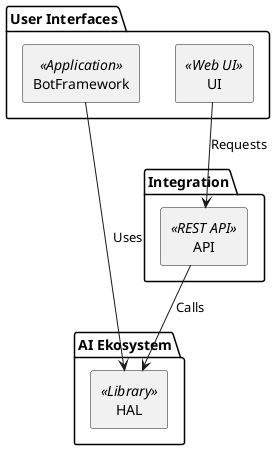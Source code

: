@startuml
skinparam componentStyle rectangle

package "AI Ekosystem" {
    [HAL] <<Library>>
}

package "User Interfaces" {
    [BotFramework] <<Application>>
    [UI] <<Web UI>>
}

package "Integration" {
    [API] <<REST API>>
}

[BotFramework] --> [HAL] : Uses
[API] --> [HAL] : Calls
[UI] --> [API] : Requests

@enduml